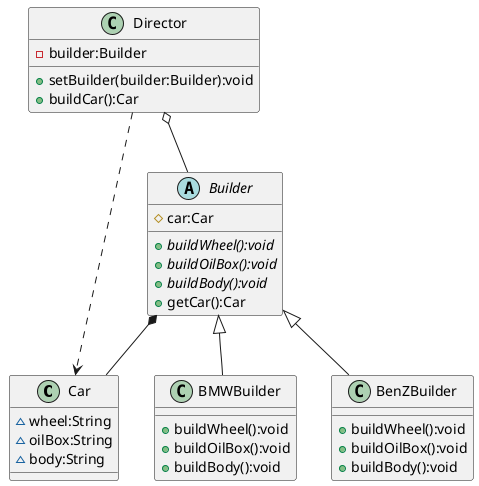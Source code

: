 @startuml
'https://plantuml.com/class-diagram

class Car {
    ~wheel:String
    ~oilBox:String
    ~body:String
}

abstract class Builder {
    #car:Car
    +{abstract}buildWheel():void
    +{abstract}buildOilBox():void
    +{abstract}buildBody():void
    +getCar():Car
}

class BMWBuilder extends Builder {
    +buildWheel():void
    +buildOilBox():void
    +buildBody():void
}

class BenZBuilder extends Builder {
    +buildWheel():void
    +buildOilBox():void
    +buildBody():void
}

class Director {
    -builder:Builder
    +setBuilder(builder:Builder):void
    +buildCar():Car
}

Director o-- Builder
Director ..> Car
Builder *-- Car


@enduml